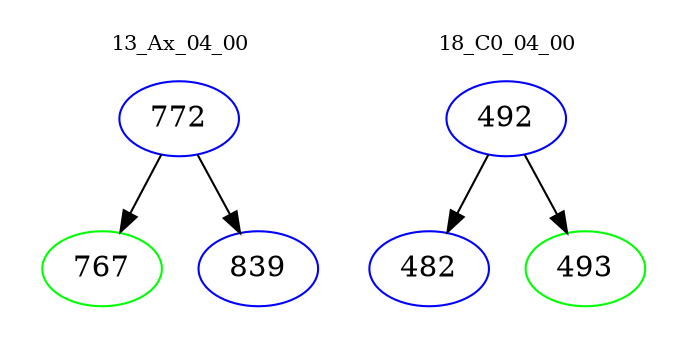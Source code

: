 digraph{
subgraph cluster_0 {
color = white
label = "13_Ax_04_00";
fontsize=10;
T0_772 [label="772", color="blue"]
T0_772 -> T0_767 [color="black"]
T0_767 [label="767", color="green"]
T0_772 -> T0_839 [color="black"]
T0_839 [label="839", color="blue"]
}
subgraph cluster_1 {
color = white
label = "18_C0_04_00";
fontsize=10;
T1_492 [label="492", color="blue"]
T1_492 -> T1_482 [color="black"]
T1_482 [label="482", color="blue"]
T1_492 -> T1_493 [color="black"]
T1_493 [label="493", color="green"]
}
}

